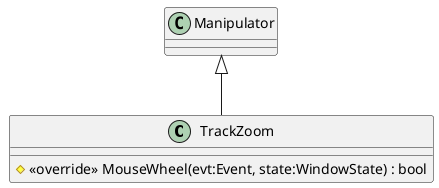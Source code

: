 @startuml
class TrackZoom {
    # <<override>> MouseWheel(evt:Event, state:WindowState) : bool
}
Manipulator <|-- TrackZoom
@enduml
